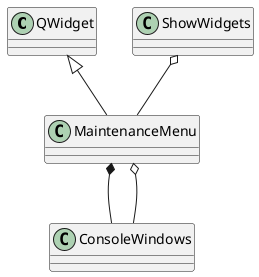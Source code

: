 @startuml


QWidget <|-- MaintenanceMenu
MaintenanceMenu *-- ConsoleWindows
MaintenanceMenu o-- ConsoleWindows
ShowWidgets o-- MaintenanceMenu

@enduml
